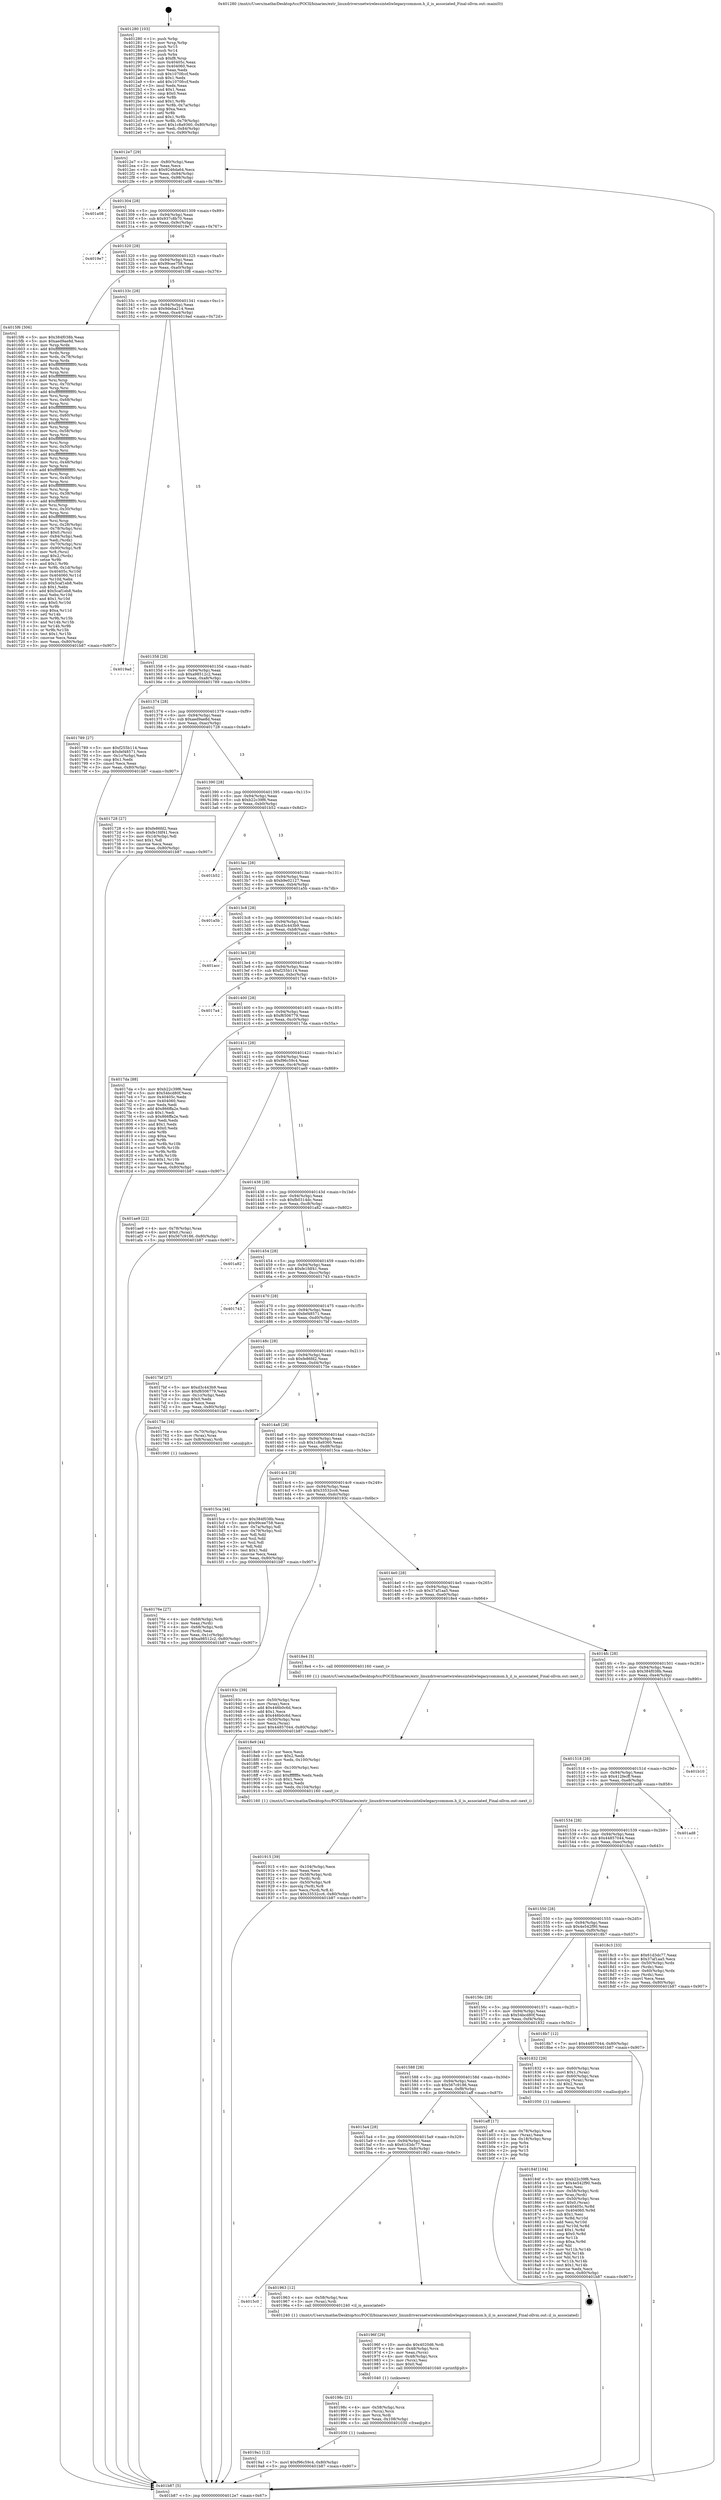 digraph "0x401280" {
  label = "0x401280 (/mnt/c/Users/mathe/Desktop/tcc/POCII/binaries/extr_linuxdriversnetwirelessinteliwlegacycommon.h_il_is_associated_Final-ollvm.out::main(0))"
  labelloc = "t"
  node[shape=record]

  Entry [label="",width=0.3,height=0.3,shape=circle,fillcolor=black,style=filled]
  "0x4012e7" [label="{
     0x4012e7 [29]\l
     | [instrs]\l
     &nbsp;&nbsp;0x4012e7 \<+3\>: mov -0x80(%rbp),%eax\l
     &nbsp;&nbsp;0x4012ea \<+2\>: mov %eax,%ecx\l
     &nbsp;&nbsp;0x4012ec \<+6\>: sub $0x9246da64,%ecx\l
     &nbsp;&nbsp;0x4012f2 \<+6\>: mov %eax,-0x94(%rbp)\l
     &nbsp;&nbsp;0x4012f8 \<+6\>: mov %ecx,-0x98(%rbp)\l
     &nbsp;&nbsp;0x4012fe \<+6\>: je 0000000000401a08 \<main+0x788\>\l
  }"]
  "0x401a08" [label="{
     0x401a08\l
  }", style=dashed]
  "0x401304" [label="{
     0x401304 [28]\l
     | [instrs]\l
     &nbsp;&nbsp;0x401304 \<+5\>: jmp 0000000000401309 \<main+0x89\>\l
     &nbsp;&nbsp;0x401309 \<+6\>: mov -0x94(%rbp),%eax\l
     &nbsp;&nbsp;0x40130f \<+5\>: sub $0x937c8b70,%eax\l
     &nbsp;&nbsp;0x401314 \<+6\>: mov %eax,-0x9c(%rbp)\l
     &nbsp;&nbsp;0x40131a \<+6\>: je 00000000004019e7 \<main+0x767\>\l
  }"]
  Exit [label="",width=0.3,height=0.3,shape=circle,fillcolor=black,style=filled,peripheries=2]
  "0x4019e7" [label="{
     0x4019e7\l
  }", style=dashed]
  "0x401320" [label="{
     0x401320 [28]\l
     | [instrs]\l
     &nbsp;&nbsp;0x401320 \<+5\>: jmp 0000000000401325 \<main+0xa5\>\l
     &nbsp;&nbsp;0x401325 \<+6\>: mov -0x94(%rbp),%eax\l
     &nbsp;&nbsp;0x40132b \<+5\>: sub $0x99cee758,%eax\l
     &nbsp;&nbsp;0x401330 \<+6\>: mov %eax,-0xa0(%rbp)\l
     &nbsp;&nbsp;0x401336 \<+6\>: je 00000000004015f6 \<main+0x376\>\l
  }"]
  "0x4019a1" [label="{
     0x4019a1 [12]\l
     | [instrs]\l
     &nbsp;&nbsp;0x4019a1 \<+7\>: movl $0xf96c59c4,-0x80(%rbp)\l
     &nbsp;&nbsp;0x4019a8 \<+5\>: jmp 0000000000401b87 \<main+0x907\>\l
  }"]
  "0x4015f6" [label="{
     0x4015f6 [306]\l
     | [instrs]\l
     &nbsp;&nbsp;0x4015f6 \<+5\>: mov $0x384f038b,%eax\l
     &nbsp;&nbsp;0x4015fb \<+5\>: mov $0xaed9ae8d,%ecx\l
     &nbsp;&nbsp;0x401600 \<+3\>: mov %rsp,%rdx\l
     &nbsp;&nbsp;0x401603 \<+4\>: add $0xfffffffffffffff0,%rdx\l
     &nbsp;&nbsp;0x401607 \<+3\>: mov %rdx,%rsp\l
     &nbsp;&nbsp;0x40160a \<+4\>: mov %rdx,-0x78(%rbp)\l
     &nbsp;&nbsp;0x40160e \<+3\>: mov %rsp,%rdx\l
     &nbsp;&nbsp;0x401611 \<+4\>: add $0xfffffffffffffff0,%rdx\l
     &nbsp;&nbsp;0x401615 \<+3\>: mov %rdx,%rsp\l
     &nbsp;&nbsp;0x401618 \<+3\>: mov %rsp,%rsi\l
     &nbsp;&nbsp;0x40161b \<+4\>: add $0xfffffffffffffff0,%rsi\l
     &nbsp;&nbsp;0x40161f \<+3\>: mov %rsi,%rsp\l
     &nbsp;&nbsp;0x401622 \<+4\>: mov %rsi,-0x70(%rbp)\l
     &nbsp;&nbsp;0x401626 \<+3\>: mov %rsp,%rsi\l
     &nbsp;&nbsp;0x401629 \<+4\>: add $0xfffffffffffffff0,%rsi\l
     &nbsp;&nbsp;0x40162d \<+3\>: mov %rsi,%rsp\l
     &nbsp;&nbsp;0x401630 \<+4\>: mov %rsi,-0x68(%rbp)\l
     &nbsp;&nbsp;0x401634 \<+3\>: mov %rsp,%rsi\l
     &nbsp;&nbsp;0x401637 \<+4\>: add $0xfffffffffffffff0,%rsi\l
     &nbsp;&nbsp;0x40163b \<+3\>: mov %rsi,%rsp\l
     &nbsp;&nbsp;0x40163e \<+4\>: mov %rsi,-0x60(%rbp)\l
     &nbsp;&nbsp;0x401642 \<+3\>: mov %rsp,%rsi\l
     &nbsp;&nbsp;0x401645 \<+4\>: add $0xfffffffffffffff0,%rsi\l
     &nbsp;&nbsp;0x401649 \<+3\>: mov %rsi,%rsp\l
     &nbsp;&nbsp;0x40164c \<+4\>: mov %rsi,-0x58(%rbp)\l
     &nbsp;&nbsp;0x401650 \<+3\>: mov %rsp,%rsi\l
     &nbsp;&nbsp;0x401653 \<+4\>: add $0xfffffffffffffff0,%rsi\l
     &nbsp;&nbsp;0x401657 \<+3\>: mov %rsi,%rsp\l
     &nbsp;&nbsp;0x40165a \<+4\>: mov %rsi,-0x50(%rbp)\l
     &nbsp;&nbsp;0x40165e \<+3\>: mov %rsp,%rsi\l
     &nbsp;&nbsp;0x401661 \<+4\>: add $0xfffffffffffffff0,%rsi\l
     &nbsp;&nbsp;0x401665 \<+3\>: mov %rsi,%rsp\l
     &nbsp;&nbsp;0x401668 \<+4\>: mov %rsi,-0x48(%rbp)\l
     &nbsp;&nbsp;0x40166c \<+3\>: mov %rsp,%rsi\l
     &nbsp;&nbsp;0x40166f \<+4\>: add $0xfffffffffffffff0,%rsi\l
     &nbsp;&nbsp;0x401673 \<+3\>: mov %rsi,%rsp\l
     &nbsp;&nbsp;0x401676 \<+4\>: mov %rsi,-0x40(%rbp)\l
     &nbsp;&nbsp;0x40167a \<+3\>: mov %rsp,%rsi\l
     &nbsp;&nbsp;0x40167d \<+4\>: add $0xfffffffffffffff0,%rsi\l
     &nbsp;&nbsp;0x401681 \<+3\>: mov %rsi,%rsp\l
     &nbsp;&nbsp;0x401684 \<+4\>: mov %rsi,-0x38(%rbp)\l
     &nbsp;&nbsp;0x401688 \<+3\>: mov %rsp,%rsi\l
     &nbsp;&nbsp;0x40168b \<+4\>: add $0xfffffffffffffff0,%rsi\l
     &nbsp;&nbsp;0x40168f \<+3\>: mov %rsi,%rsp\l
     &nbsp;&nbsp;0x401692 \<+4\>: mov %rsi,-0x30(%rbp)\l
     &nbsp;&nbsp;0x401696 \<+3\>: mov %rsp,%rsi\l
     &nbsp;&nbsp;0x401699 \<+4\>: add $0xfffffffffffffff0,%rsi\l
     &nbsp;&nbsp;0x40169d \<+3\>: mov %rsi,%rsp\l
     &nbsp;&nbsp;0x4016a0 \<+4\>: mov %rsi,-0x28(%rbp)\l
     &nbsp;&nbsp;0x4016a4 \<+4\>: mov -0x78(%rbp),%rsi\l
     &nbsp;&nbsp;0x4016a8 \<+6\>: movl $0x0,(%rsi)\l
     &nbsp;&nbsp;0x4016ae \<+6\>: mov -0x84(%rbp),%edi\l
     &nbsp;&nbsp;0x4016b4 \<+2\>: mov %edi,(%rdx)\l
     &nbsp;&nbsp;0x4016b6 \<+4\>: mov -0x70(%rbp),%rsi\l
     &nbsp;&nbsp;0x4016ba \<+7\>: mov -0x90(%rbp),%r8\l
     &nbsp;&nbsp;0x4016c1 \<+3\>: mov %r8,(%rsi)\l
     &nbsp;&nbsp;0x4016c4 \<+3\>: cmpl $0x2,(%rdx)\l
     &nbsp;&nbsp;0x4016c7 \<+4\>: setne %r9b\l
     &nbsp;&nbsp;0x4016cb \<+4\>: and $0x1,%r9b\l
     &nbsp;&nbsp;0x4016cf \<+4\>: mov %r9b,-0x1d(%rbp)\l
     &nbsp;&nbsp;0x4016d3 \<+8\>: mov 0x40405c,%r10d\l
     &nbsp;&nbsp;0x4016db \<+8\>: mov 0x404060,%r11d\l
     &nbsp;&nbsp;0x4016e3 \<+3\>: mov %r10d,%ebx\l
     &nbsp;&nbsp;0x4016e6 \<+6\>: sub $0x5caf1eb8,%ebx\l
     &nbsp;&nbsp;0x4016ec \<+3\>: sub $0x1,%ebx\l
     &nbsp;&nbsp;0x4016ef \<+6\>: add $0x5caf1eb8,%ebx\l
     &nbsp;&nbsp;0x4016f5 \<+4\>: imul %ebx,%r10d\l
     &nbsp;&nbsp;0x4016f9 \<+4\>: and $0x1,%r10d\l
     &nbsp;&nbsp;0x4016fd \<+4\>: cmp $0x0,%r10d\l
     &nbsp;&nbsp;0x401701 \<+4\>: sete %r9b\l
     &nbsp;&nbsp;0x401705 \<+4\>: cmp $0xa,%r11d\l
     &nbsp;&nbsp;0x401709 \<+4\>: setl %r14b\l
     &nbsp;&nbsp;0x40170d \<+3\>: mov %r9b,%r15b\l
     &nbsp;&nbsp;0x401710 \<+3\>: and %r14b,%r15b\l
     &nbsp;&nbsp;0x401713 \<+3\>: xor %r14b,%r9b\l
     &nbsp;&nbsp;0x401716 \<+3\>: or %r9b,%r15b\l
     &nbsp;&nbsp;0x401719 \<+4\>: test $0x1,%r15b\l
     &nbsp;&nbsp;0x40171d \<+3\>: cmovne %ecx,%eax\l
     &nbsp;&nbsp;0x401720 \<+3\>: mov %eax,-0x80(%rbp)\l
     &nbsp;&nbsp;0x401723 \<+5\>: jmp 0000000000401b87 \<main+0x907\>\l
  }"]
  "0x40133c" [label="{
     0x40133c [28]\l
     | [instrs]\l
     &nbsp;&nbsp;0x40133c \<+5\>: jmp 0000000000401341 \<main+0xc1\>\l
     &nbsp;&nbsp;0x401341 \<+6\>: mov -0x94(%rbp),%eax\l
     &nbsp;&nbsp;0x401347 \<+5\>: sub $0x9deba214,%eax\l
     &nbsp;&nbsp;0x40134c \<+6\>: mov %eax,-0xa4(%rbp)\l
     &nbsp;&nbsp;0x401352 \<+6\>: je 00000000004019ad \<main+0x72d\>\l
  }"]
  "0x40198c" [label="{
     0x40198c [21]\l
     | [instrs]\l
     &nbsp;&nbsp;0x40198c \<+4\>: mov -0x58(%rbp),%rcx\l
     &nbsp;&nbsp;0x401990 \<+3\>: mov (%rcx),%rcx\l
     &nbsp;&nbsp;0x401993 \<+3\>: mov %rcx,%rdi\l
     &nbsp;&nbsp;0x401996 \<+6\>: mov %eax,-0x108(%rbp)\l
     &nbsp;&nbsp;0x40199c \<+5\>: call 0000000000401030 \<free@plt\>\l
     | [calls]\l
     &nbsp;&nbsp;0x401030 \{1\} (unknown)\l
  }"]
  "0x4019ad" [label="{
     0x4019ad\l
  }", style=dashed]
  "0x401358" [label="{
     0x401358 [28]\l
     | [instrs]\l
     &nbsp;&nbsp;0x401358 \<+5\>: jmp 000000000040135d \<main+0xdd\>\l
     &nbsp;&nbsp;0x40135d \<+6\>: mov -0x94(%rbp),%eax\l
     &nbsp;&nbsp;0x401363 \<+5\>: sub $0xa98512c2,%eax\l
     &nbsp;&nbsp;0x401368 \<+6\>: mov %eax,-0xa8(%rbp)\l
     &nbsp;&nbsp;0x40136e \<+6\>: je 0000000000401789 \<main+0x509\>\l
  }"]
  "0x40196f" [label="{
     0x40196f [29]\l
     | [instrs]\l
     &nbsp;&nbsp;0x40196f \<+10\>: movabs $0x4020d6,%rdi\l
     &nbsp;&nbsp;0x401979 \<+4\>: mov -0x48(%rbp),%rcx\l
     &nbsp;&nbsp;0x40197d \<+2\>: mov %eax,(%rcx)\l
     &nbsp;&nbsp;0x40197f \<+4\>: mov -0x48(%rbp),%rcx\l
     &nbsp;&nbsp;0x401983 \<+2\>: mov (%rcx),%esi\l
     &nbsp;&nbsp;0x401985 \<+2\>: mov $0x0,%al\l
     &nbsp;&nbsp;0x401987 \<+5\>: call 0000000000401040 \<printf@plt\>\l
     | [calls]\l
     &nbsp;&nbsp;0x401040 \{1\} (unknown)\l
  }"]
  "0x401789" [label="{
     0x401789 [27]\l
     | [instrs]\l
     &nbsp;&nbsp;0x401789 \<+5\>: mov $0xf255b114,%eax\l
     &nbsp;&nbsp;0x40178e \<+5\>: mov $0xfef48571,%ecx\l
     &nbsp;&nbsp;0x401793 \<+3\>: mov -0x1c(%rbp),%edx\l
     &nbsp;&nbsp;0x401796 \<+3\>: cmp $0x1,%edx\l
     &nbsp;&nbsp;0x401799 \<+3\>: cmovl %ecx,%eax\l
     &nbsp;&nbsp;0x40179c \<+3\>: mov %eax,-0x80(%rbp)\l
     &nbsp;&nbsp;0x40179f \<+5\>: jmp 0000000000401b87 \<main+0x907\>\l
  }"]
  "0x401374" [label="{
     0x401374 [28]\l
     | [instrs]\l
     &nbsp;&nbsp;0x401374 \<+5\>: jmp 0000000000401379 \<main+0xf9\>\l
     &nbsp;&nbsp;0x401379 \<+6\>: mov -0x94(%rbp),%eax\l
     &nbsp;&nbsp;0x40137f \<+5\>: sub $0xaed9ae8d,%eax\l
     &nbsp;&nbsp;0x401384 \<+6\>: mov %eax,-0xac(%rbp)\l
     &nbsp;&nbsp;0x40138a \<+6\>: je 0000000000401728 \<main+0x4a8\>\l
  }"]
  "0x4015c0" [label="{
     0x4015c0\l
  }", style=dashed]
  "0x401728" [label="{
     0x401728 [27]\l
     | [instrs]\l
     &nbsp;&nbsp;0x401728 \<+5\>: mov $0xfe86fd2,%eax\l
     &nbsp;&nbsp;0x40172d \<+5\>: mov $0xfe1fdf41,%ecx\l
     &nbsp;&nbsp;0x401732 \<+3\>: mov -0x1d(%rbp),%dl\l
     &nbsp;&nbsp;0x401735 \<+3\>: test $0x1,%dl\l
     &nbsp;&nbsp;0x401738 \<+3\>: cmovne %ecx,%eax\l
     &nbsp;&nbsp;0x40173b \<+3\>: mov %eax,-0x80(%rbp)\l
     &nbsp;&nbsp;0x40173e \<+5\>: jmp 0000000000401b87 \<main+0x907\>\l
  }"]
  "0x401390" [label="{
     0x401390 [28]\l
     | [instrs]\l
     &nbsp;&nbsp;0x401390 \<+5\>: jmp 0000000000401395 \<main+0x115\>\l
     &nbsp;&nbsp;0x401395 \<+6\>: mov -0x94(%rbp),%eax\l
     &nbsp;&nbsp;0x40139b \<+5\>: sub $0xb22c39f6,%eax\l
     &nbsp;&nbsp;0x4013a0 \<+6\>: mov %eax,-0xb0(%rbp)\l
     &nbsp;&nbsp;0x4013a6 \<+6\>: je 0000000000401b52 \<main+0x8d2\>\l
  }"]
  "0x401963" [label="{
     0x401963 [12]\l
     | [instrs]\l
     &nbsp;&nbsp;0x401963 \<+4\>: mov -0x58(%rbp),%rax\l
     &nbsp;&nbsp;0x401967 \<+3\>: mov (%rax),%rdi\l
     &nbsp;&nbsp;0x40196a \<+5\>: call 0000000000401240 \<il_is_associated\>\l
     | [calls]\l
     &nbsp;&nbsp;0x401240 \{1\} (/mnt/c/Users/mathe/Desktop/tcc/POCII/binaries/extr_linuxdriversnetwirelessinteliwlegacycommon.h_il_is_associated_Final-ollvm.out::il_is_associated)\l
  }"]
  "0x401b52" [label="{
     0x401b52\l
  }", style=dashed]
  "0x4013ac" [label="{
     0x4013ac [28]\l
     | [instrs]\l
     &nbsp;&nbsp;0x4013ac \<+5\>: jmp 00000000004013b1 \<main+0x131\>\l
     &nbsp;&nbsp;0x4013b1 \<+6\>: mov -0x94(%rbp),%eax\l
     &nbsp;&nbsp;0x4013b7 \<+5\>: sub $0xb9e02127,%eax\l
     &nbsp;&nbsp;0x4013bc \<+6\>: mov %eax,-0xb4(%rbp)\l
     &nbsp;&nbsp;0x4013c2 \<+6\>: je 0000000000401a5b \<main+0x7db\>\l
  }"]
  "0x4015a4" [label="{
     0x4015a4 [28]\l
     | [instrs]\l
     &nbsp;&nbsp;0x4015a4 \<+5\>: jmp 00000000004015a9 \<main+0x329\>\l
     &nbsp;&nbsp;0x4015a9 \<+6\>: mov -0x94(%rbp),%eax\l
     &nbsp;&nbsp;0x4015af \<+5\>: sub $0x61d3dc77,%eax\l
     &nbsp;&nbsp;0x4015b4 \<+6\>: mov %eax,-0xfc(%rbp)\l
     &nbsp;&nbsp;0x4015ba \<+6\>: je 0000000000401963 \<main+0x6e3\>\l
  }"]
  "0x401a5b" [label="{
     0x401a5b\l
  }", style=dashed]
  "0x4013c8" [label="{
     0x4013c8 [28]\l
     | [instrs]\l
     &nbsp;&nbsp;0x4013c8 \<+5\>: jmp 00000000004013cd \<main+0x14d\>\l
     &nbsp;&nbsp;0x4013cd \<+6\>: mov -0x94(%rbp),%eax\l
     &nbsp;&nbsp;0x4013d3 \<+5\>: sub $0xd3c443b9,%eax\l
     &nbsp;&nbsp;0x4013d8 \<+6\>: mov %eax,-0xb8(%rbp)\l
     &nbsp;&nbsp;0x4013de \<+6\>: je 0000000000401acc \<main+0x84c\>\l
  }"]
  "0x401aff" [label="{
     0x401aff [17]\l
     | [instrs]\l
     &nbsp;&nbsp;0x401aff \<+4\>: mov -0x78(%rbp),%rax\l
     &nbsp;&nbsp;0x401b03 \<+2\>: mov (%rax),%eax\l
     &nbsp;&nbsp;0x401b05 \<+4\>: lea -0x18(%rbp),%rsp\l
     &nbsp;&nbsp;0x401b09 \<+1\>: pop %rbx\l
     &nbsp;&nbsp;0x401b0a \<+2\>: pop %r14\l
     &nbsp;&nbsp;0x401b0c \<+2\>: pop %r15\l
     &nbsp;&nbsp;0x401b0e \<+1\>: pop %rbp\l
     &nbsp;&nbsp;0x401b0f \<+1\>: ret\l
  }"]
  "0x401acc" [label="{
     0x401acc\l
  }", style=dashed]
  "0x4013e4" [label="{
     0x4013e4 [28]\l
     | [instrs]\l
     &nbsp;&nbsp;0x4013e4 \<+5\>: jmp 00000000004013e9 \<main+0x169\>\l
     &nbsp;&nbsp;0x4013e9 \<+6\>: mov -0x94(%rbp),%eax\l
     &nbsp;&nbsp;0x4013ef \<+5\>: sub $0xf255b114,%eax\l
     &nbsp;&nbsp;0x4013f4 \<+6\>: mov %eax,-0xbc(%rbp)\l
     &nbsp;&nbsp;0x4013fa \<+6\>: je 00000000004017a4 \<main+0x524\>\l
  }"]
  "0x401915" [label="{
     0x401915 [39]\l
     | [instrs]\l
     &nbsp;&nbsp;0x401915 \<+6\>: mov -0x104(%rbp),%ecx\l
     &nbsp;&nbsp;0x40191b \<+3\>: imul %eax,%ecx\l
     &nbsp;&nbsp;0x40191e \<+4\>: mov -0x58(%rbp),%rdi\l
     &nbsp;&nbsp;0x401922 \<+3\>: mov (%rdi),%rdi\l
     &nbsp;&nbsp;0x401925 \<+4\>: mov -0x50(%rbp),%r8\l
     &nbsp;&nbsp;0x401929 \<+3\>: movslq (%r8),%r8\l
     &nbsp;&nbsp;0x40192c \<+4\>: mov %ecx,(%rdi,%r8,4)\l
     &nbsp;&nbsp;0x401930 \<+7\>: movl $0x33532cc6,-0x80(%rbp)\l
     &nbsp;&nbsp;0x401937 \<+5\>: jmp 0000000000401b87 \<main+0x907\>\l
  }"]
  "0x4017a4" [label="{
     0x4017a4\l
  }", style=dashed]
  "0x401400" [label="{
     0x401400 [28]\l
     | [instrs]\l
     &nbsp;&nbsp;0x401400 \<+5\>: jmp 0000000000401405 \<main+0x185\>\l
     &nbsp;&nbsp;0x401405 \<+6\>: mov -0x94(%rbp),%eax\l
     &nbsp;&nbsp;0x40140b \<+5\>: sub $0xf6506779,%eax\l
     &nbsp;&nbsp;0x401410 \<+6\>: mov %eax,-0xc0(%rbp)\l
     &nbsp;&nbsp;0x401416 \<+6\>: je 00000000004017da \<main+0x55a\>\l
  }"]
  "0x4018e9" [label="{
     0x4018e9 [44]\l
     | [instrs]\l
     &nbsp;&nbsp;0x4018e9 \<+2\>: xor %ecx,%ecx\l
     &nbsp;&nbsp;0x4018eb \<+5\>: mov $0x2,%edx\l
     &nbsp;&nbsp;0x4018f0 \<+6\>: mov %edx,-0x100(%rbp)\l
     &nbsp;&nbsp;0x4018f6 \<+1\>: cltd\l
     &nbsp;&nbsp;0x4018f7 \<+6\>: mov -0x100(%rbp),%esi\l
     &nbsp;&nbsp;0x4018fd \<+2\>: idiv %esi\l
     &nbsp;&nbsp;0x4018ff \<+6\>: imul $0xfffffffe,%edx,%edx\l
     &nbsp;&nbsp;0x401905 \<+3\>: sub $0x1,%ecx\l
     &nbsp;&nbsp;0x401908 \<+2\>: sub %ecx,%edx\l
     &nbsp;&nbsp;0x40190a \<+6\>: mov %edx,-0x104(%rbp)\l
     &nbsp;&nbsp;0x401910 \<+5\>: call 0000000000401160 \<next_i\>\l
     | [calls]\l
     &nbsp;&nbsp;0x401160 \{1\} (/mnt/c/Users/mathe/Desktop/tcc/POCII/binaries/extr_linuxdriversnetwirelessinteliwlegacycommon.h_il_is_associated_Final-ollvm.out::next_i)\l
  }"]
  "0x4017da" [label="{
     0x4017da [88]\l
     | [instrs]\l
     &nbsp;&nbsp;0x4017da \<+5\>: mov $0xb22c39f6,%eax\l
     &nbsp;&nbsp;0x4017df \<+5\>: mov $0x54bcd80f,%ecx\l
     &nbsp;&nbsp;0x4017e4 \<+7\>: mov 0x40405c,%edx\l
     &nbsp;&nbsp;0x4017eb \<+7\>: mov 0x404060,%esi\l
     &nbsp;&nbsp;0x4017f2 \<+2\>: mov %edx,%edi\l
     &nbsp;&nbsp;0x4017f4 \<+6\>: add $0x866ffa2e,%edi\l
     &nbsp;&nbsp;0x4017fa \<+3\>: sub $0x1,%edi\l
     &nbsp;&nbsp;0x4017fd \<+6\>: sub $0x866ffa2e,%edi\l
     &nbsp;&nbsp;0x401803 \<+3\>: imul %edi,%edx\l
     &nbsp;&nbsp;0x401806 \<+3\>: and $0x1,%edx\l
     &nbsp;&nbsp;0x401809 \<+3\>: cmp $0x0,%edx\l
     &nbsp;&nbsp;0x40180c \<+4\>: sete %r8b\l
     &nbsp;&nbsp;0x401810 \<+3\>: cmp $0xa,%esi\l
     &nbsp;&nbsp;0x401813 \<+4\>: setl %r9b\l
     &nbsp;&nbsp;0x401817 \<+3\>: mov %r8b,%r10b\l
     &nbsp;&nbsp;0x40181a \<+3\>: and %r9b,%r10b\l
     &nbsp;&nbsp;0x40181d \<+3\>: xor %r9b,%r8b\l
     &nbsp;&nbsp;0x401820 \<+3\>: or %r8b,%r10b\l
     &nbsp;&nbsp;0x401823 \<+4\>: test $0x1,%r10b\l
     &nbsp;&nbsp;0x401827 \<+3\>: cmovne %ecx,%eax\l
     &nbsp;&nbsp;0x40182a \<+3\>: mov %eax,-0x80(%rbp)\l
     &nbsp;&nbsp;0x40182d \<+5\>: jmp 0000000000401b87 \<main+0x907\>\l
  }"]
  "0x40141c" [label="{
     0x40141c [28]\l
     | [instrs]\l
     &nbsp;&nbsp;0x40141c \<+5\>: jmp 0000000000401421 \<main+0x1a1\>\l
     &nbsp;&nbsp;0x401421 \<+6\>: mov -0x94(%rbp),%eax\l
     &nbsp;&nbsp;0x401427 \<+5\>: sub $0xf96c59c4,%eax\l
     &nbsp;&nbsp;0x40142c \<+6\>: mov %eax,-0xc4(%rbp)\l
     &nbsp;&nbsp;0x401432 \<+6\>: je 0000000000401ae9 \<main+0x869\>\l
  }"]
  "0x40184f" [label="{
     0x40184f [104]\l
     | [instrs]\l
     &nbsp;&nbsp;0x40184f \<+5\>: mov $0xb22c39f6,%ecx\l
     &nbsp;&nbsp;0x401854 \<+5\>: mov $0x4e542f90,%edx\l
     &nbsp;&nbsp;0x401859 \<+2\>: xor %esi,%esi\l
     &nbsp;&nbsp;0x40185b \<+4\>: mov -0x58(%rbp),%rdi\l
     &nbsp;&nbsp;0x40185f \<+3\>: mov %rax,(%rdi)\l
     &nbsp;&nbsp;0x401862 \<+4\>: mov -0x50(%rbp),%rax\l
     &nbsp;&nbsp;0x401866 \<+6\>: movl $0x0,(%rax)\l
     &nbsp;&nbsp;0x40186c \<+8\>: mov 0x40405c,%r8d\l
     &nbsp;&nbsp;0x401874 \<+8\>: mov 0x404060,%r9d\l
     &nbsp;&nbsp;0x40187c \<+3\>: sub $0x1,%esi\l
     &nbsp;&nbsp;0x40187f \<+3\>: mov %r8d,%r10d\l
     &nbsp;&nbsp;0x401882 \<+3\>: add %esi,%r10d\l
     &nbsp;&nbsp;0x401885 \<+4\>: imul %r10d,%r8d\l
     &nbsp;&nbsp;0x401889 \<+4\>: and $0x1,%r8d\l
     &nbsp;&nbsp;0x40188d \<+4\>: cmp $0x0,%r8d\l
     &nbsp;&nbsp;0x401891 \<+4\>: sete %r11b\l
     &nbsp;&nbsp;0x401895 \<+4\>: cmp $0xa,%r9d\l
     &nbsp;&nbsp;0x401899 \<+3\>: setl %bl\l
     &nbsp;&nbsp;0x40189c \<+3\>: mov %r11b,%r14b\l
     &nbsp;&nbsp;0x40189f \<+3\>: and %bl,%r14b\l
     &nbsp;&nbsp;0x4018a2 \<+3\>: xor %bl,%r11b\l
     &nbsp;&nbsp;0x4018a5 \<+3\>: or %r11b,%r14b\l
     &nbsp;&nbsp;0x4018a8 \<+4\>: test $0x1,%r14b\l
     &nbsp;&nbsp;0x4018ac \<+3\>: cmovne %edx,%ecx\l
     &nbsp;&nbsp;0x4018af \<+3\>: mov %ecx,-0x80(%rbp)\l
     &nbsp;&nbsp;0x4018b2 \<+5\>: jmp 0000000000401b87 \<main+0x907\>\l
  }"]
  "0x401ae9" [label="{
     0x401ae9 [22]\l
     | [instrs]\l
     &nbsp;&nbsp;0x401ae9 \<+4\>: mov -0x78(%rbp),%rax\l
     &nbsp;&nbsp;0x401aed \<+6\>: movl $0x0,(%rax)\l
     &nbsp;&nbsp;0x401af3 \<+7\>: movl $0x567c9186,-0x80(%rbp)\l
     &nbsp;&nbsp;0x401afa \<+5\>: jmp 0000000000401b87 \<main+0x907\>\l
  }"]
  "0x401438" [label="{
     0x401438 [28]\l
     | [instrs]\l
     &nbsp;&nbsp;0x401438 \<+5\>: jmp 000000000040143d \<main+0x1bd\>\l
     &nbsp;&nbsp;0x40143d \<+6\>: mov -0x94(%rbp),%eax\l
     &nbsp;&nbsp;0x401443 \<+5\>: sub $0xfb0314dc,%eax\l
     &nbsp;&nbsp;0x401448 \<+6\>: mov %eax,-0xc8(%rbp)\l
     &nbsp;&nbsp;0x40144e \<+6\>: je 0000000000401a82 \<main+0x802\>\l
  }"]
  "0x401588" [label="{
     0x401588 [28]\l
     | [instrs]\l
     &nbsp;&nbsp;0x401588 \<+5\>: jmp 000000000040158d \<main+0x30d\>\l
     &nbsp;&nbsp;0x40158d \<+6\>: mov -0x94(%rbp),%eax\l
     &nbsp;&nbsp;0x401593 \<+5\>: sub $0x567c9186,%eax\l
     &nbsp;&nbsp;0x401598 \<+6\>: mov %eax,-0xf8(%rbp)\l
     &nbsp;&nbsp;0x40159e \<+6\>: je 0000000000401aff \<main+0x87f\>\l
  }"]
  "0x401a82" [label="{
     0x401a82\l
  }", style=dashed]
  "0x401454" [label="{
     0x401454 [28]\l
     | [instrs]\l
     &nbsp;&nbsp;0x401454 \<+5\>: jmp 0000000000401459 \<main+0x1d9\>\l
     &nbsp;&nbsp;0x401459 \<+6\>: mov -0x94(%rbp),%eax\l
     &nbsp;&nbsp;0x40145f \<+5\>: sub $0xfe1fdf41,%eax\l
     &nbsp;&nbsp;0x401464 \<+6\>: mov %eax,-0xcc(%rbp)\l
     &nbsp;&nbsp;0x40146a \<+6\>: je 0000000000401743 \<main+0x4c3\>\l
  }"]
  "0x401832" [label="{
     0x401832 [29]\l
     | [instrs]\l
     &nbsp;&nbsp;0x401832 \<+4\>: mov -0x60(%rbp),%rax\l
     &nbsp;&nbsp;0x401836 \<+6\>: movl $0x1,(%rax)\l
     &nbsp;&nbsp;0x40183c \<+4\>: mov -0x60(%rbp),%rax\l
     &nbsp;&nbsp;0x401840 \<+3\>: movslq (%rax),%rax\l
     &nbsp;&nbsp;0x401843 \<+4\>: shl $0x2,%rax\l
     &nbsp;&nbsp;0x401847 \<+3\>: mov %rax,%rdi\l
     &nbsp;&nbsp;0x40184a \<+5\>: call 0000000000401050 \<malloc@plt\>\l
     | [calls]\l
     &nbsp;&nbsp;0x401050 \{1\} (unknown)\l
  }"]
  "0x401743" [label="{
     0x401743\l
  }", style=dashed]
  "0x401470" [label="{
     0x401470 [28]\l
     | [instrs]\l
     &nbsp;&nbsp;0x401470 \<+5\>: jmp 0000000000401475 \<main+0x1f5\>\l
     &nbsp;&nbsp;0x401475 \<+6\>: mov -0x94(%rbp),%eax\l
     &nbsp;&nbsp;0x40147b \<+5\>: sub $0xfef48571,%eax\l
     &nbsp;&nbsp;0x401480 \<+6\>: mov %eax,-0xd0(%rbp)\l
     &nbsp;&nbsp;0x401486 \<+6\>: je 00000000004017bf \<main+0x53f\>\l
  }"]
  "0x40156c" [label="{
     0x40156c [28]\l
     | [instrs]\l
     &nbsp;&nbsp;0x40156c \<+5\>: jmp 0000000000401571 \<main+0x2f1\>\l
     &nbsp;&nbsp;0x401571 \<+6\>: mov -0x94(%rbp),%eax\l
     &nbsp;&nbsp;0x401577 \<+5\>: sub $0x54bcd80f,%eax\l
     &nbsp;&nbsp;0x40157c \<+6\>: mov %eax,-0xf4(%rbp)\l
     &nbsp;&nbsp;0x401582 \<+6\>: je 0000000000401832 \<main+0x5b2\>\l
  }"]
  "0x4017bf" [label="{
     0x4017bf [27]\l
     | [instrs]\l
     &nbsp;&nbsp;0x4017bf \<+5\>: mov $0xd3c443b9,%eax\l
     &nbsp;&nbsp;0x4017c4 \<+5\>: mov $0xf6506779,%ecx\l
     &nbsp;&nbsp;0x4017c9 \<+3\>: mov -0x1c(%rbp),%edx\l
     &nbsp;&nbsp;0x4017cc \<+3\>: cmp $0x0,%edx\l
     &nbsp;&nbsp;0x4017cf \<+3\>: cmove %ecx,%eax\l
     &nbsp;&nbsp;0x4017d2 \<+3\>: mov %eax,-0x80(%rbp)\l
     &nbsp;&nbsp;0x4017d5 \<+5\>: jmp 0000000000401b87 \<main+0x907\>\l
  }"]
  "0x40148c" [label="{
     0x40148c [28]\l
     | [instrs]\l
     &nbsp;&nbsp;0x40148c \<+5\>: jmp 0000000000401491 \<main+0x211\>\l
     &nbsp;&nbsp;0x401491 \<+6\>: mov -0x94(%rbp),%eax\l
     &nbsp;&nbsp;0x401497 \<+5\>: sub $0xfe86fd2,%eax\l
     &nbsp;&nbsp;0x40149c \<+6\>: mov %eax,-0xd4(%rbp)\l
     &nbsp;&nbsp;0x4014a2 \<+6\>: je 000000000040175e \<main+0x4de\>\l
  }"]
  "0x4018b7" [label="{
     0x4018b7 [12]\l
     | [instrs]\l
     &nbsp;&nbsp;0x4018b7 \<+7\>: movl $0x44857044,-0x80(%rbp)\l
     &nbsp;&nbsp;0x4018be \<+5\>: jmp 0000000000401b87 \<main+0x907\>\l
  }"]
  "0x40175e" [label="{
     0x40175e [16]\l
     | [instrs]\l
     &nbsp;&nbsp;0x40175e \<+4\>: mov -0x70(%rbp),%rax\l
     &nbsp;&nbsp;0x401762 \<+3\>: mov (%rax),%rax\l
     &nbsp;&nbsp;0x401765 \<+4\>: mov 0x8(%rax),%rdi\l
     &nbsp;&nbsp;0x401769 \<+5\>: call 0000000000401060 \<atoi@plt\>\l
     | [calls]\l
     &nbsp;&nbsp;0x401060 \{1\} (unknown)\l
  }"]
  "0x4014a8" [label="{
     0x4014a8 [28]\l
     | [instrs]\l
     &nbsp;&nbsp;0x4014a8 \<+5\>: jmp 00000000004014ad \<main+0x22d\>\l
     &nbsp;&nbsp;0x4014ad \<+6\>: mov -0x94(%rbp),%eax\l
     &nbsp;&nbsp;0x4014b3 \<+5\>: sub $0x1c8a9360,%eax\l
     &nbsp;&nbsp;0x4014b8 \<+6\>: mov %eax,-0xd8(%rbp)\l
     &nbsp;&nbsp;0x4014be \<+6\>: je 00000000004015ca \<main+0x34a\>\l
  }"]
  "0x401550" [label="{
     0x401550 [28]\l
     | [instrs]\l
     &nbsp;&nbsp;0x401550 \<+5\>: jmp 0000000000401555 \<main+0x2d5\>\l
     &nbsp;&nbsp;0x401555 \<+6\>: mov -0x94(%rbp),%eax\l
     &nbsp;&nbsp;0x40155b \<+5\>: sub $0x4e542f90,%eax\l
     &nbsp;&nbsp;0x401560 \<+6\>: mov %eax,-0xf0(%rbp)\l
     &nbsp;&nbsp;0x401566 \<+6\>: je 00000000004018b7 \<main+0x637\>\l
  }"]
  "0x4015ca" [label="{
     0x4015ca [44]\l
     | [instrs]\l
     &nbsp;&nbsp;0x4015ca \<+5\>: mov $0x384f038b,%eax\l
     &nbsp;&nbsp;0x4015cf \<+5\>: mov $0x99cee758,%ecx\l
     &nbsp;&nbsp;0x4015d4 \<+3\>: mov -0x7a(%rbp),%dl\l
     &nbsp;&nbsp;0x4015d7 \<+4\>: mov -0x79(%rbp),%sil\l
     &nbsp;&nbsp;0x4015db \<+3\>: mov %dl,%dil\l
     &nbsp;&nbsp;0x4015de \<+3\>: and %sil,%dil\l
     &nbsp;&nbsp;0x4015e1 \<+3\>: xor %sil,%dl\l
     &nbsp;&nbsp;0x4015e4 \<+3\>: or %dl,%dil\l
     &nbsp;&nbsp;0x4015e7 \<+4\>: test $0x1,%dil\l
     &nbsp;&nbsp;0x4015eb \<+3\>: cmovne %ecx,%eax\l
     &nbsp;&nbsp;0x4015ee \<+3\>: mov %eax,-0x80(%rbp)\l
     &nbsp;&nbsp;0x4015f1 \<+5\>: jmp 0000000000401b87 \<main+0x907\>\l
  }"]
  "0x4014c4" [label="{
     0x4014c4 [28]\l
     | [instrs]\l
     &nbsp;&nbsp;0x4014c4 \<+5\>: jmp 00000000004014c9 \<main+0x249\>\l
     &nbsp;&nbsp;0x4014c9 \<+6\>: mov -0x94(%rbp),%eax\l
     &nbsp;&nbsp;0x4014cf \<+5\>: sub $0x33532cc6,%eax\l
     &nbsp;&nbsp;0x4014d4 \<+6\>: mov %eax,-0xdc(%rbp)\l
     &nbsp;&nbsp;0x4014da \<+6\>: je 000000000040193c \<main+0x6bc\>\l
  }"]
  "0x401b87" [label="{
     0x401b87 [5]\l
     | [instrs]\l
     &nbsp;&nbsp;0x401b87 \<+5\>: jmp 00000000004012e7 \<main+0x67\>\l
  }"]
  "0x401280" [label="{
     0x401280 [103]\l
     | [instrs]\l
     &nbsp;&nbsp;0x401280 \<+1\>: push %rbp\l
     &nbsp;&nbsp;0x401281 \<+3\>: mov %rsp,%rbp\l
     &nbsp;&nbsp;0x401284 \<+2\>: push %r15\l
     &nbsp;&nbsp;0x401286 \<+2\>: push %r14\l
     &nbsp;&nbsp;0x401288 \<+1\>: push %rbx\l
     &nbsp;&nbsp;0x401289 \<+7\>: sub $0xf8,%rsp\l
     &nbsp;&nbsp;0x401290 \<+7\>: mov 0x40405c,%eax\l
     &nbsp;&nbsp;0x401297 \<+7\>: mov 0x404060,%ecx\l
     &nbsp;&nbsp;0x40129e \<+2\>: mov %eax,%edx\l
     &nbsp;&nbsp;0x4012a0 \<+6\>: sub $0x1070fccf,%edx\l
     &nbsp;&nbsp;0x4012a6 \<+3\>: sub $0x1,%edx\l
     &nbsp;&nbsp;0x4012a9 \<+6\>: add $0x1070fccf,%edx\l
     &nbsp;&nbsp;0x4012af \<+3\>: imul %edx,%eax\l
     &nbsp;&nbsp;0x4012b2 \<+3\>: and $0x1,%eax\l
     &nbsp;&nbsp;0x4012b5 \<+3\>: cmp $0x0,%eax\l
     &nbsp;&nbsp;0x4012b8 \<+4\>: sete %r8b\l
     &nbsp;&nbsp;0x4012bc \<+4\>: and $0x1,%r8b\l
     &nbsp;&nbsp;0x4012c0 \<+4\>: mov %r8b,-0x7a(%rbp)\l
     &nbsp;&nbsp;0x4012c4 \<+3\>: cmp $0xa,%ecx\l
     &nbsp;&nbsp;0x4012c7 \<+4\>: setl %r8b\l
     &nbsp;&nbsp;0x4012cb \<+4\>: and $0x1,%r8b\l
     &nbsp;&nbsp;0x4012cf \<+4\>: mov %r8b,-0x79(%rbp)\l
     &nbsp;&nbsp;0x4012d3 \<+7\>: movl $0x1c8a9360,-0x80(%rbp)\l
     &nbsp;&nbsp;0x4012da \<+6\>: mov %edi,-0x84(%rbp)\l
     &nbsp;&nbsp;0x4012e0 \<+7\>: mov %rsi,-0x90(%rbp)\l
  }"]
  "0x4018c3" [label="{
     0x4018c3 [33]\l
     | [instrs]\l
     &nbsp;&nbsp;0x4018c3 \<+5\>: mov $0x61d3dc77,%eax\l
     &nbsp;&nbsp;0x4018c8 \<+5\>: mov $0x37af1aa5,%ecx\l
     &nbsp;&nbsp;0x4018cd \<+4\>: mov -0x50(%rbp),%rdx\l
     &nbsp;&nbsp;0x4018d1 \<+2\>: mov (%rdx),%esi\l
     &nbsp;&nbsp;0x4018d3 \<+4\>: mov -0x60(%rbp),%rdx\l
     &nbsp;&nbsp;0x4018d7 \<+2\>: cmp (%rdx),%esi\l
     &nbsp;&nbsp;0x4018d9 \<+3\>: cmovl %ecx,%eax\l
     &nbsp;&nbsp;0x4018dc \<+3\>: mov %eax,-0x80(%rbp)\l
     &nbsp;&nbsp;0x4018df \<+5\>: jmp 0000000000401b87 \<main+0x907\>\l
  }"]
  "0x40176e" [label="{
     0x40176e [27]\l
     | [instrs]\l
     &nbsp;&nbsp;0x40176e \<+4\>: mov -0x68(%rbp),%rdi\l
     &nbsp;&nbsp;0x401772 \<+2\>: mov %eax,(%rdi)\l
     &nbsp;&nbsp;0x401774 \<+4\>: mov -0x68(%rbp),%rdi\l
     &nbsp;&nbsp;0x401778 \<+2\>: mov (%rdi),%eax\l
     &nbsp;&nbsp;0x40177a \<+3\>: mov %eax,-0x1c(%rbp)\l
     &nbsp;&nbsp;0x40177d \<+7\>: movl $0xa98512c2,-0x80(%rbp)\l
     &nbsp;&nbsp;0x401784 \<+5\>: jmp 0000000000401b87 \<main+0x907\>\l
  }"]
  "0x401534" [label="{
     0x401534 [28]\l
     | [instrs]\l
     &nbsp;&nbsp;0x401534 \<+5\>: jmp 0000000000401539 \<main+0x2b9\>\l
     &nbsp;&nbsp;0x401539 \<+6\>: mov -0x94(%rbp),%eax\l
     &nbsp;&nbsp;0x40153f \<+5\>: sub $0x44857044,%eax\l
     &nbsp;&nbsp;0x401544 \<+6\>: mov %eax,-0xec(%rbp)\l
     &nbsp;&nbsp;0x40154a \<+6\>: je 00000000004018c3 \<main+0x643\>\l
  }"]
  "0x40193c" [label="{
     0x40193c [39]\l
     | [instrs]\l
     &nbsp;&nbsp;0x40193c \<+4\>: mov -0x50(%rbp),%rax\l
     &nbsp;&nbsp;0x401940 \<+2\>: mov (%rax),%ecx\l
     &nbsp;&nbsp;0x401942 \<+6\>: add $0x446b0c6d,%ecx\l
     &nbsp;&nbsp;0x401948 \<+3\>: add $0x1,%ecx\l
     &nbsp;&nbsp;0x40194b \<+6\>: sub $0x446b0c6d,%ecx\l
     &nbsp;&nbsp;0x401951 \<+4\>: mov -0x50(%rbp),%rax\l
     &nbsp;&nbsp;0x401955 \<+2\>: mov %ecx,(%rax)\l
     &nbsp;&nbsp;0x401957 \<+7\>: movl $0x44857044,-0x80(%rbp)\l
     &nbsp;&nbsp;0x40195e \<+5\>: jmp 0000000000401b87 \<main+0x907\>\l
  }"]
  "0x4014e0" [label="{
     0x4014e0 [28]\l
     | [instrs]\l
     &nbsp;&nbsp;0x4014e0 \<+5\>: jmp 00000000004014e5 \<main+0x265\>\l
     &nbsp;&nbsp;0x4014e5 \<+6\>: mov -0x94(%rbp),%eax\l
     &nbsp;&nbsp;0x4014eb \<+5\>: sub $0x37af1aa5,%eax\l
     &nbsp;&nbsp;0x4014f0 \<+6\>: mov %eax,-0xe0(%rbp)\l
     &nbsp;&nbsp;0x4014f6 \<+6\>: je 00000000004018e4 \<main+0x664\>\l
  }"]
  "0x401ad8" [label="{
     0x401ad8\l
  }", style=dashed]
  "0x4018e4" [label="{
     0x4018e4 [5]\l
     | [instrs]\l
     &nbsp;&nbsp;0x4018e4 \<+5\>: call 0000000000401160 \<next_i\>\l
     | [calls]\l
     &nbsp;&nbsp;0x401160 \{1\} (/mnt/c/Users/mathe/Desktop/tcc/POCII/binaries/extr_linuxdriversnetwirelessinteliwlegacycommon.h_il_is_associated_Final-ollvm.out::next_i)\l
  }"]
  "0x4014fc" [label="{
     0x4014fc [28]\l
     | [instrs]\l
     &nbsp;&nbsp;0x4014fc \<+5\>: jmp 0000000000401501 \<main+0x281\>\l
     &nbsp;&nbsp;0x401501 \<+6\>: mov -0x94(%rbp),%eax\l
     &nbsp;&nbsp;0x401507 \<+5\>: sub $0x384f038b,%eax\l
     &nbsp;&nbsp;0x40150c \<+6\>: mov %eax,-0xe4(%rbp)\l
     &nbsp;&nbsp;0x401512 \<+6\>: je 0000000000401b10 \<main+0x890\>\l
  }"]
  "0x401518" [label="{
     0x401518 [28]\l
     | [instrs]\l
     &nbsp;&nbsp;0x401518 \<+5\>: jmp 000000000040151d \<main+0x29d\>\l
     &nbsp;&nbsp;0x40151d \<+6\>: mov -0x94(%rbp),%eax\l
     &nbsp;&nbsp;0x401523 \<+5\>: sub $0x412fecff,%eax\l
     &nbsp;&nbsp;0x401528 \<+6\>: mov %eax,-0xe8(%rbp)\l
     &nbsp;&nbsp;0x40152e \<+6\>: je 0000000000401ad8 \<main+0x858\>\l
  }"]
  "0x401b10" [label="{
     0x401b10\l
  }", style=dashed]
  Entry -> "0x401280" [label=" 1"]
  "0x4012e7" -> "0x401a08" [label=" 0"]
  "0x4012e7" -> "0x401304" [label=" 16"]
  "0x401aff" -> Exit [label=" 1"]
  "0x401304" -> "0x4019e7" [label=" 0"]
  "0x401304" -> "0x401320" [label=" 16"]
  "0x401ae9" -> "0x401b87" [label=" 1"]
  "0x401320" -> "0x4015f6" [label=" 1"]
  "0x401320" -> "0x40133c" [label=" 15"]
  "0x4019a1" -> "0x401b87" [label=" 1"]
  "0x40133c" -> "0x4019ad" [label=" 0"]
  "0x40133c" -> "0x401358" [label=" 15"]
  "0x40198c" -> "0x4019a1" [label=" 1"]
  "0x401358" -> "0x401789" [label=" 1"]
  "0x401358" -> "0x401374" [label=" 14"]
  "0x40196f" -> "0x40198c" [label=" 1"]
  "0x401374" -> "0x401728" [label=" 1"]
  "0x401374" -> "0x401390" [label=" 13"]
  "0x401963" -> "0x40196f" [label=" 1"]
  "0x401390" -> "0x401b52" [label=" 0"]
  "0x401390" -> "0x4013ac" [label=" 13"]
  "0x4015a4" -> "0x4015c0" [label=" 0"]
  "0x4013ac" -> "0x401a5b" [label=" 0"]
  "0x4013ac" -> "0x4013c8" [label=" 13"]
  "0x4015a4" -> "0x401963" [label=" 1"]
  "0x4013c8" -> "0x401acc" [label=" 0"]
  "0x4013c8" -> "0x4013e4" [label=" 13"]
  "0x401588" -> "0x4015a4" [label=" 1"]
  "0x4013e4" -> "0x4017a4" [label=" 0"]
  "0x4013e4" -> "0x401400" [label=" 13"]
  "0x401588" -> "0x401aff" [label=" 1"]
  "0x401400" -> "0x4017da" [label=" 1"]
  "0x401400" -> "0x40141c" [label=" 12"]
  "0x40193c" -> "0x401b87" [label=" 1"]
  "0x40141c" -> "0x401ae9" [label=" 1"]
  "0x40141c" -> "0x401438" [label=" 11"]
  "0x401915" -> "0x401b87" [label=" 1"]
  "0x401438" -> "0x401a82" [label=" 0"]
  "0x401438" -> "0x401454" [label=" 11"]
  "0x4018e9" -> "0x401915" [label=" 1"]
  "0x401454" -> "0x401743" [label=" 0"]
  "0x401454" -> "0x401470" [label=" 11"]
  "0x4018e4" -> "0x4018e9" [label=" 1"]
  "0x401470" -> "0x4017bf" [label=" 1"]
  "0x401470" -> "0x40148c" [label=" 10"]
  "0x4018b7" -> "0x401b87" [label=" 1"]
  "0x40148c" -> "0x40175e" [label=" 1"]
  "0x40148c" -> "0x4014a8" [label=" 9"]
  "0x40184f" -> "0x401b87" [label=" 1"]
  "0x4014a8" -> "0x4015ca" [label=" 1"]
  "0x4014a8" -> "0x4014c4" [label=" 8"]
  "0x4015ca" -> "0x401b87" [label=" 1"]
  "0x401280" -> "0x4012e7" [label=" 1"]
  "0x401b87" -> "0x4012e7" [label=" 15"]
  "0x40156c" -> "0x401588" [label=" 2"]
  "0x4015f6" -> "0x401b87" [label=" 1"]
  "0x401728" -> "0x401b87" [label=" 1"]
  "0x40175e" -> "0x40176e" [label=" 1"]
  "0x40176e" -> "0x401b87" [label=" 1"]
  "0x401789" -> "0x401b87" [label=" 1"]
  "0x4017bf" -> "0x401b87" [label=" 1"]
  "0x4017da" -> "0x401b87" [label=" 1"]
  "0x40156c" -> "0x401832" [label=" 1"]
  "0x4014c4" -> "0x40193c" [label=" 1"]
  "0x4014c4" -> "0x4014e0" [label=" 7"]
  "0x401550" -> "0x40156c" [label=" 3"]
  "0x4014e0" -> "0x4018e4" [label=" 1"]
  "0x4014e0" -> "0x4014fc" [label=" 6"]
  "0x401550" -> "0x4018b7" [label=" 1"]
  "0x4014fc" -> "0x401b10" [label=" 0"]
  "0x4014fc" -> "0x401518" [label=" 6"]
  "0x401832" -> "0x40184f" [label=" 1"]
  "0x401518" -> "0x401ad8" [label=" 0"]
  "0x401518" -> "0x401534" [label=" 6"]
  "0x4018c3" -> "0x401b87" [label=" 2"]
  "0x401534" -> "0x4018c3" [label=" 2"]
  "0x401534" -> "0x401550" [label=" 4"]
}
